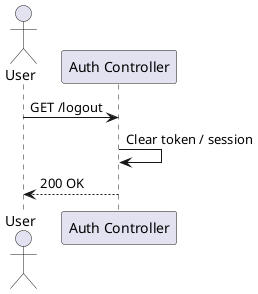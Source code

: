 @startuml
actor User
participant "Auth Controller" as Auth

User -> Auth : GET /logout
Auth -> Auth : Clear token / session
Auth --> User : 200 OK
@enduml

